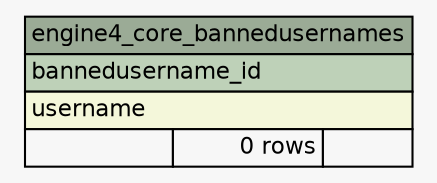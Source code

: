 // dot 2.38.0 on Windows 10 10.0
// SchemaSpy rev 590
digraph "engine4_core_bannedusernames" {
  graph [
    rankdir="RL"
    bgcolor="#f7f7f7"
    nodesep="0.18"
    ranksep="0.46"
    fontname="Helvetica"
    fontsize="11"
  ];
  node [
    fontname="Helvetica"
    fontsize="11"
    shape="plaintext"
  ];
  edge [
    arrowsize="0.8"
  ];
  "engine4_core_bannedusernames" [
    label=<
    <TABLE BORDER="0" CELLBORDER="1" CELLSPACING="0" BGCOLOR="#ffffff">
      <TR><TD COLSPAN="3" BGCOLOR="#9bab96" ALIGN="CENTER">engine4_core_bannedusernames</TD></TR>
      <TR><TD PORT="bannedusername_id" COLSPAN="3" BGCOLOR="#bed1b8" ALIGN="LEFT">bannedusername_id</TD></TR>
      <TR><TD PORT="username" COLSPAN="3" BGCOLOR="#f4f7da" ALIGN="LEFT">username</TD></TR>
      <TR><TD ALIGN="LEFT" BGCOLOR="#f7f7f7">  </TD><TD ALIGN="RIGHT" BGCOLOR="#f7f7f7">0 rows</TD><TD ALIGN="RIGHT" BGCOLOR="#f7f7f7">  </TD></TR>
    </TABLE>>
    URL="tables/engine4_core_bannedusernames.html"
    tooltip="engine4_core_bannedusernames"
  ];
}
